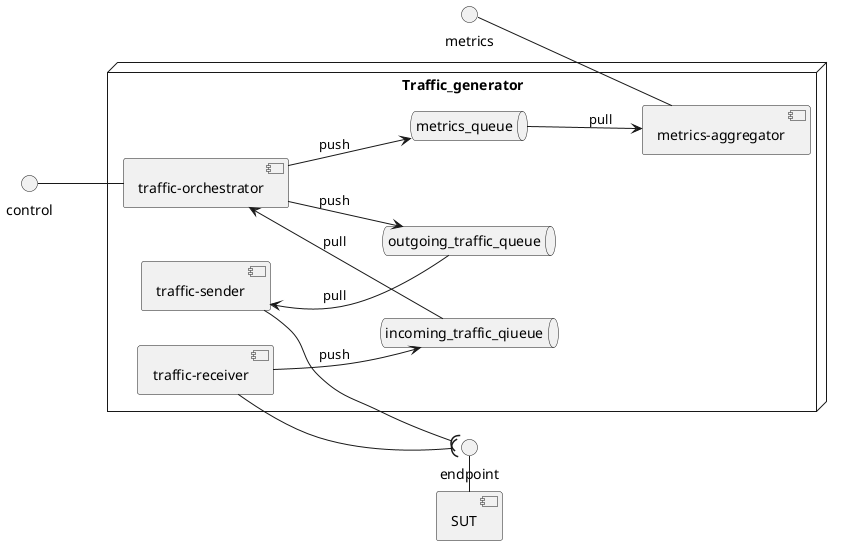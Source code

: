 @startuml
left to right direction

interface endpoint as ep
ep - [SUT]
interface control as co
interface metrics as me

node Traffic_generator {
    queue outgoing_traffic_queue as otq
    queue metrics_queue as mq
    [traffic-sender] as tfs
    queue incoming_traffic_qiueue as itq
    [traffic-receiver] as tfr
    [traffic-orchestrator] as tfo
    [metrics-aggregator] as ma

    tfo --> otq: push
    tfo <-- itq: pull
    tfo --> mq: push
    tfs <-- otq: pull
    tfr --> itq: push
    tfs --( ep
    tfr --( ep
    mq --> ma: pull
    co -- tfo
    me -- ma
}
@enduml
